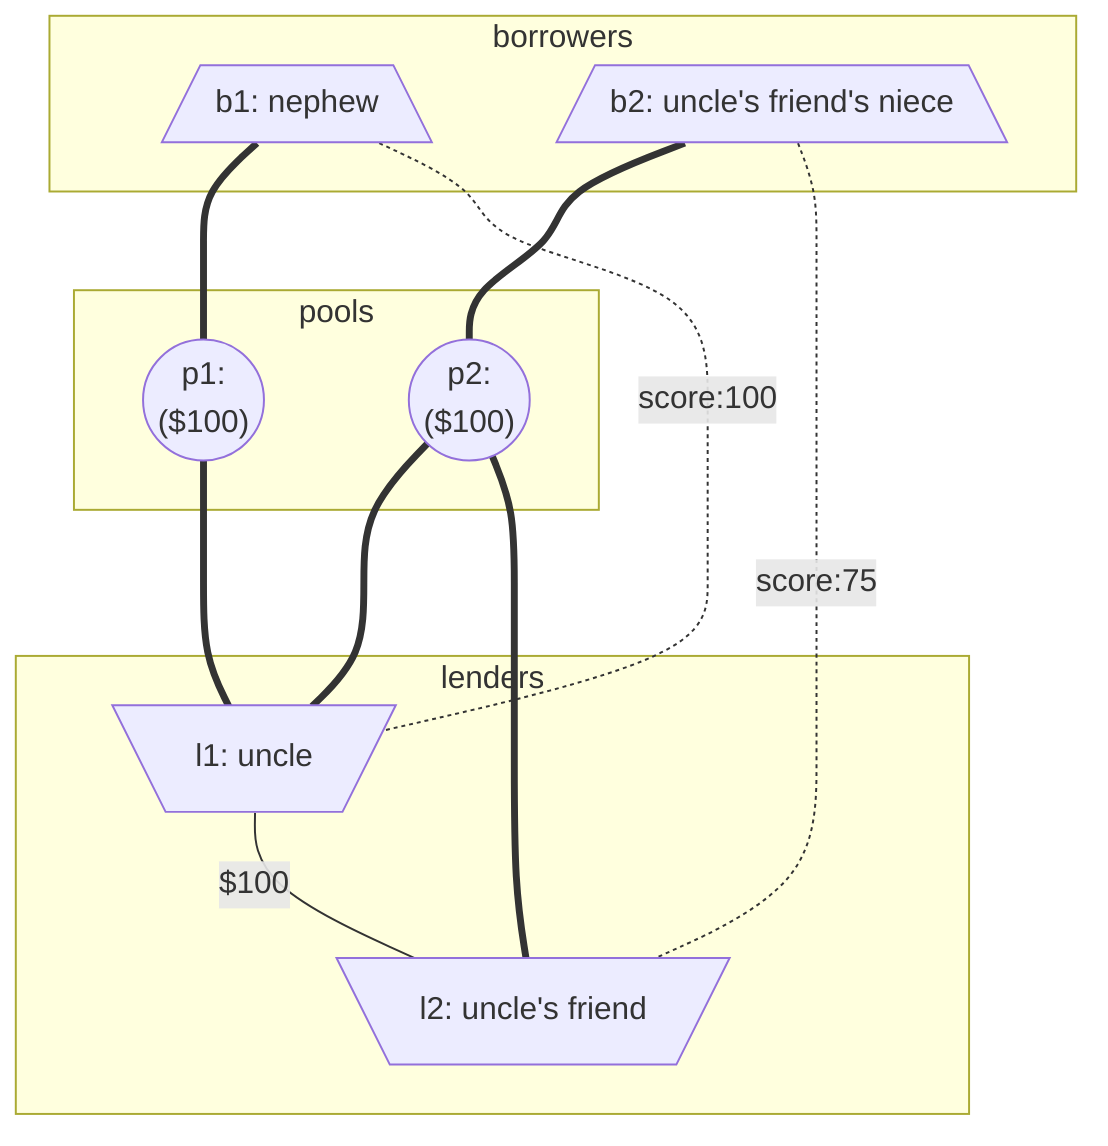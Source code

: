graph TD
  subgraph borrowers
  b1[/"b1: nephew"\]
  b2[/"b2: uncle's friend's niece"\]
  end
  subgraph pools
  p1(("p1: <br/> ($100)"))
  p2(("p2: <br/> ($100)"))
  end
  subgraph lenders
    l1[\"l1: uncle"/]
    l2[\"l2: uncle's friend"/]
  end
  b1===p1
  b2===p2
  p1===l1
  p2===l1
  p2===l2
  b1-.-|"score:100"|l1
  b2-.-|"score:75"|l2
  l1---|"$100"|l2